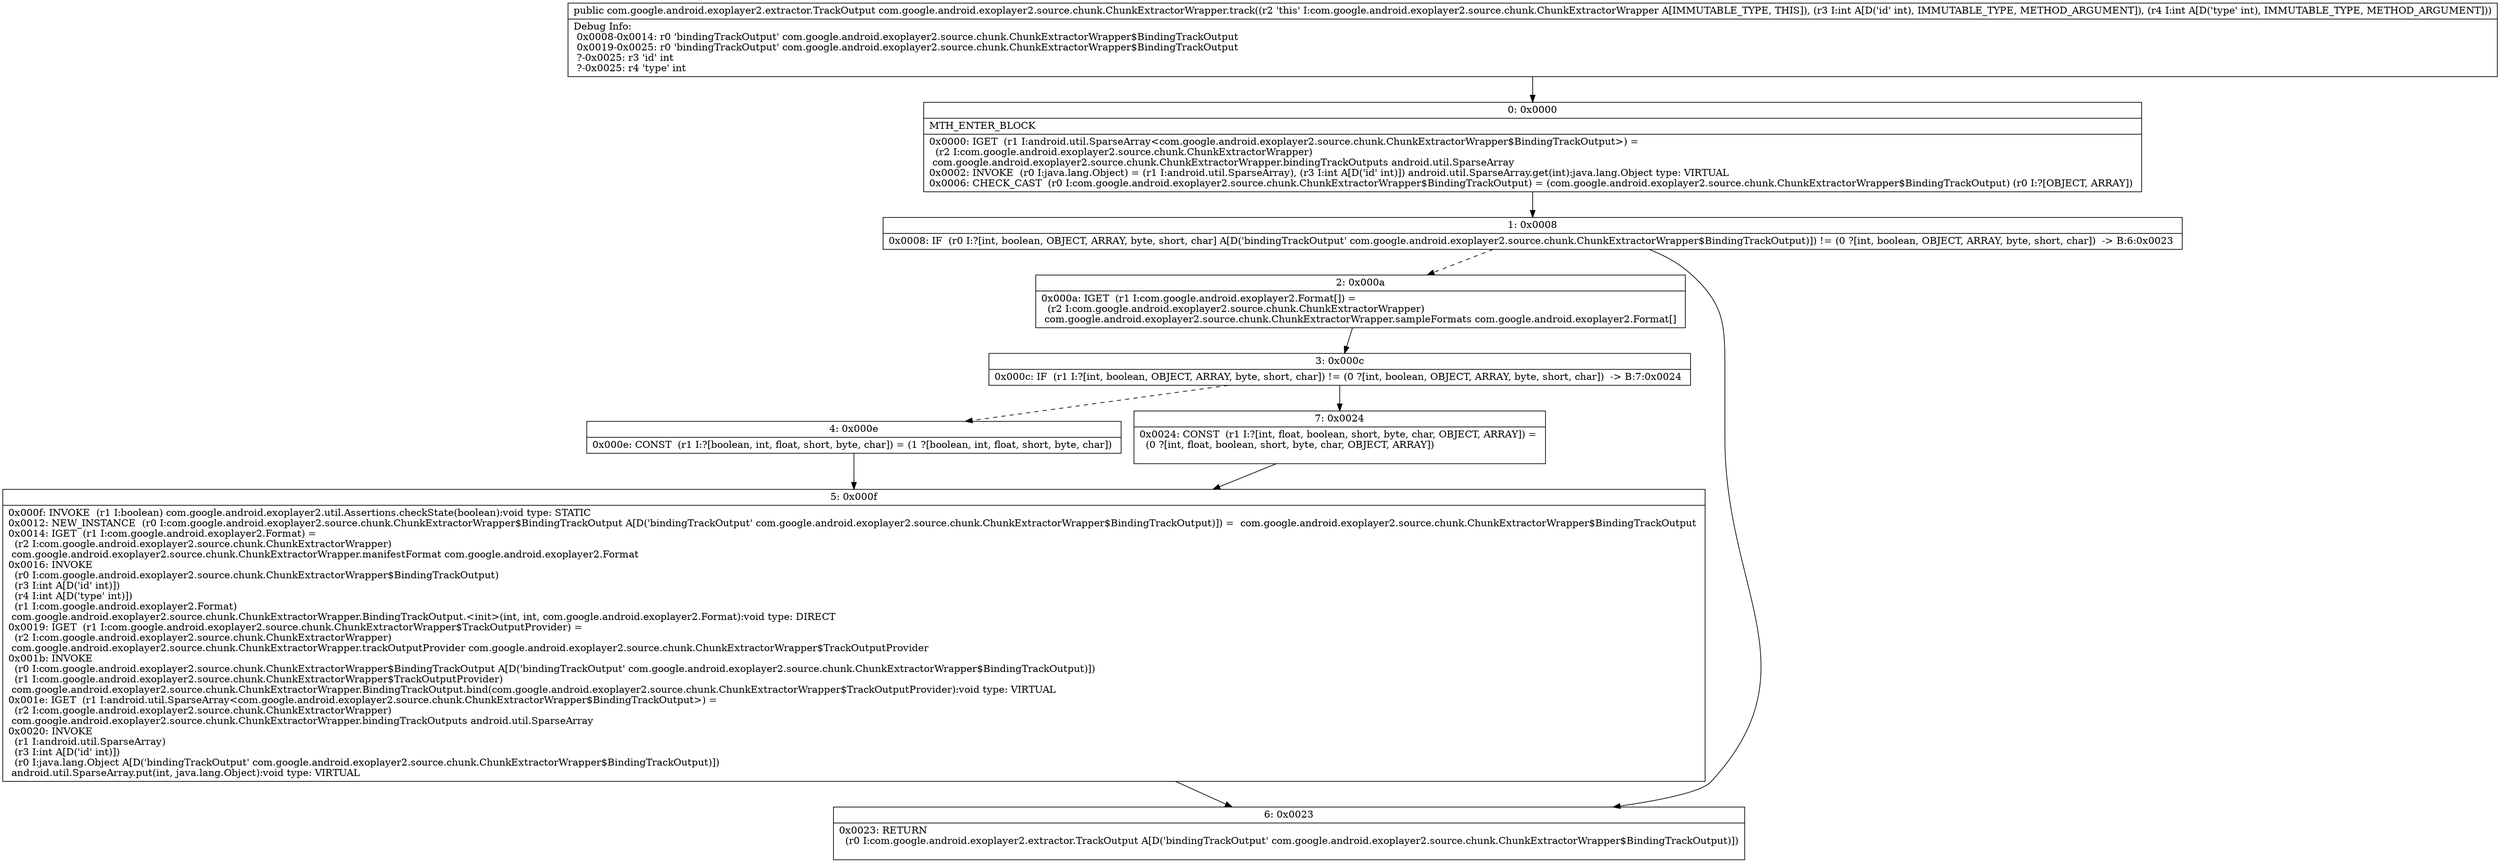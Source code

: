 digraph "CFG forcom.google.android.exoplayer2.source.chunk.ChunkExtractorWrapper.track(II)Lcom\/google\/android\/exoplayer2\/extractor\/TrackOutput;" {
Node_0 [shape=record,label="{0\:\ 0x0000|MTH_ENTER_BLOCK\l|0x0000: IGET  (r1 I:android.util.SparseArray\<com.google.android.exoplayer2.source.chunk.ChunkExtractorWrapper$BindingTrackOutput\>) = \l  (r2 I:com.google.android.exoplayer2.source.chunk.ChunkExtractorWrapper)\l com.google.android.exoplayer2.source.chunk.ChunkExtractorWrapper.bindingTrackOutputs android.util.SparseArray \l0x0002: INVOKE  (r0 I:java.lang.Object) = (r1 I:android.util.SparseArray), (r3 I:int A[D('id' int)]) android.util.SparseArray.get(int):java.lang.Object type: VIRTUAL \l0x0006: CHECK_CAST  (r0 I:com.google.android.exoplayer2.source.chunk.ChunkExtractorWrapper$BindingTrackOutput) = (com.google.android.exoplayer2.source.chunk.ChunkExtractorWrapper$BindingTrackOutput) (r0 I:?[OBJECT, ARRAY]) \l}"];
Node_1 [shape=record,label="{1\:\ 0x0008|0x0008: IF  (r0 I:?[int, boolean, OBJECT, ARRAY, byte, short, char] A[D('bindingTrackOutput' com.google.android.exoplayer2.source.chunk.ChunkExtractorWrapper$BindingTrackOutput)]) != (0 ?[int, boolean, OBJECT, ARRAY, byte, short, char])  \-\> B:6:0x0023 \l}"];
Node_2 [shape=record,label="{2\:\ 0x000a|0x000a: IGET  (r1 I:com.google.android.exoplayer2.Format[]) = \l  (r2 I:com.google.android.exoplayer2.source.chunk.ChunkExtractorWrapper)\l com.google.android.exoplayer2.source.chunk.ChunkExtractorWrapper.sampleFormats com.google.android.exoplayer2.Format[] \l}"];
Node_3 [shape=record,label="{3\:\ 0x000c|0x000c: IF  (r1 I:?[int, boolean, OBJECT, ARRAY, byte, short, char]) != (0 ?[int, boolean, OBJECT, ARRAY, byte, short, char])  \-\> B:7:0x0024 \l}"];
Node_4 [shape=record,label="{4\:\ 0x000e|0x000e: CONST  (r1 I:?[boolean, int, float, short, byte, char]) = (1 ?[boolean, int, float, short, byte, char]) \l}"];
Node_5 [shape=record,label="{5\:\ 0x000f|0x000f: INVOKE  (r1 I:boolean) com.google.android.exoplayer2.util.Assertions.checkState(boolean):void type: STATIC \l0x0012: NEW_INSTANCE  (r0 I:com.google.android.exoplayer2.source.chunk.ChunkExtractorWrapper$BindingTrackOutput A[D('bindingTrackOutput' com.google.android.exoplayer2.source.chunk.ChunkExtractorWrapper$BindingTrackOutput)]) =  com.google.android.exoplayer2.source.chunk.ChunkExtractorWrapper$BindingTrackOutput \l0x0014: IGET  (r1 I:com.google.android.exoplayer2.Format) = \l  (r2 I:com.google.android.exoplayer2.source.chunk.ChunkExtractorWrapper)\l com.google.android.exoplayer2.source.chunk.ChunkExtractorWrapper.manifestFormat com.google.android.exoplayer2.Format \l0x0016: INVOKE  \l  (r0 I:com.google.android.exoplayer2.source.chunk.ChunkExtractorWrapper$BindingTrackOutput)\l  (r3 I:int A[D('id' int)])\l  (r4 I:int A[D('type' int)])\l  (r1 I:com.google.android.exoplayer2.Format)\l com.google.android.exoplayer2.source.chunk.ChunkExtractorWrapper.BindingTrackOutput.\<init\>(int, int, com.google.android.exoplayer2.Format):void type: DIRECT \l0x0019: IGET  (r1 I:com.google.android.exoplayer2.source.chunk.ChunkExtractorWrapper$TrackOutputProvider) = \l  (r2 I:com.google.android.exoplayer2.source.chunk.ChunkExtractorWrapper)\l com.google.android.exoplayer2.source.chunk.ChunkExtractorWrapper.trackOutputProvider com.google.android.exoplayer2.source.chunk.ChunkExtractorWrapper$TrackOutputProvider \l0x001b: INVOKE  \l  (r0 I:com.google.android.exoplayer2.source.chunk.ChunkExtractorWrapper$BindingTrackOutput A[D('bindingTrackOutput' com.google.android.exoplayer2.source.chunk.ChunkExtractorWrapper$BindingTrackOutput)])\l  (r1 I:com.google.android.exoplayer2.source.chunk.ChunkExtractorWrapper$TrackOutputProvider)\l com.google.android.exoplayer2.source.chunk.ChunkExtractorWrapper.BindingTrackOutput.bind(com.google.android.exoplayer2.source.chunk.ChunkExtractorWrapper$TrackOutputProvider):void type: VIRTUAL \l0x001e: IGET  (r1 I:android.util.SparseArray\<com.google.android.exoplayer2.source.chunk.ChunkExtractorWrapper$BindingTrackOutput\>) = \l  (r2 I:com.google.android.exoplayer2.source.chunk.ChunkExtractorWrapper)\l com.google.android.exoplayer2.source.chunk.ChunkExtractorWrapper.bindingTrackOutputs android.util.SparseArray \l0x0020: INVOKE  \l  (r1 I:android.util.SparseArray)\l  (r3 I:int A[D('id' int)])\l  (r0 I:java.lang.Object A[D('bindingTrackOutput' com.google.android.exoplayer2.source.chunk.ChunkExtractorWrapper$BindingTrackOutput)])\l android.util.SparseArray.put(int, java.lang.Object):void type: VIRTUAL \l}"];
Node_6 [shape=record,label="{6\:\ 0x0023|0x0023: RETURN  \l  (r0 I:com.google.android.exoplayer2.extractor.TrackOutput A[D('bindingTrackOutput' com.google.android.exoplayer2.source.chunk.ChunkExtractorWrapper$BindingTrackOutput)])\l \l}"];
Node_7 [shape=record,label="{7\:\ 0x0024|0x0024: CONST  (r1 I:?[int, float, boolean, short, byte, char, OBJECT, ARRAY]) = \l  (0 ?[int, float, boolean, short, byte, char, OBJECT, ARRAY])\l \l}"];
MethodNode[shape=record,label="{public com.google.android.exoplayer2.extractor.TrackOutput com.google.android.exoplayer2.source.chunk.ChunkExtractorWrapper.track((r2 'this' I:com.google.android.exoplayer2.source.chunk.ChunkExtractorWrapper A[IMMUTABLE_TYPE, THIS]), (r3 I:int A[D('id' int), IMMUTABLE_TYPE, METHOD_ARGUMENT]), (r4 I:int A[D('type' int), IMMUTABLE_TYPE, METHOD_ARGUMENT]))  | Debug Info:\l  0x0008\-0x0014: r0 'bindingTrackOutput' com.google.android.exoplayer2.source.chunk.ChunkExtractorWrapper$BindingTrackOutput\l  0x0019\-0x0025: r0 'bindingTrackOutput' com.google.android.exoplayer2.source.chunk.ChunkExtractorWrapper$BindingTrackOutput\l  ?\-0x0025: r3 'id' int\l  ?\-0x0025: r4 'type' int\l}"];
MethodNode -> Node_0;
Node_0 -> Node_1;
Node_1 -> Node_2[style=dashed];
Node_1 -> Node_6;
Node_2 -> Node_3;
Node_3 -> Node_4[style=dashed];
Node_3 -> Node_7;
Node_4 -> Node_5;
Node_5 -> Node_6;
Node_7 -> Node_5;
}

